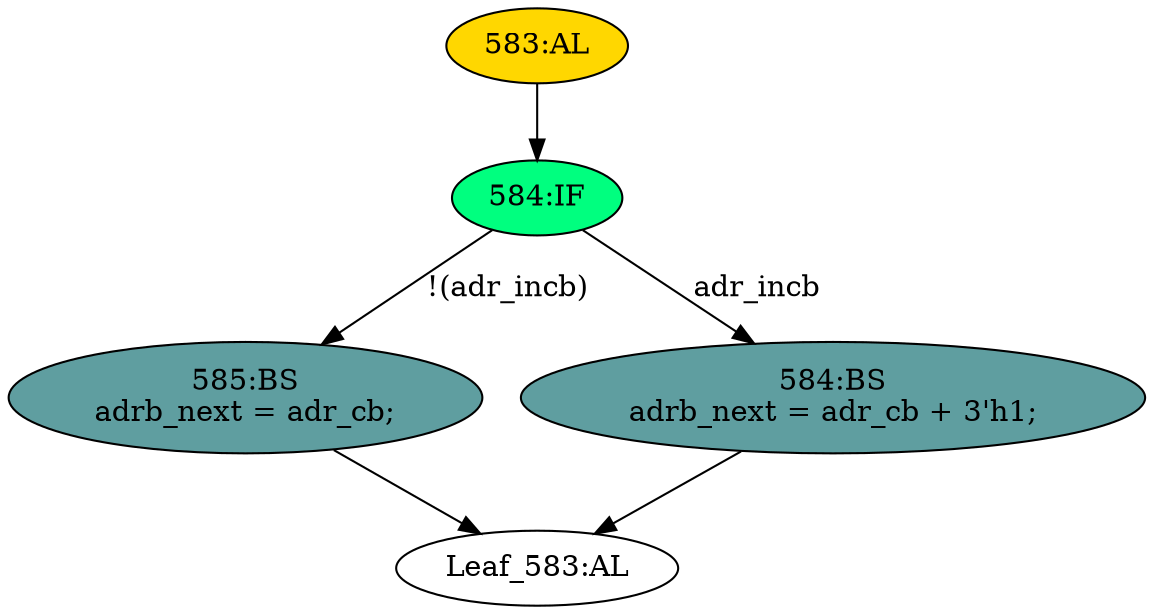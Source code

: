 strict digraph "" {
	node [label="\N"];
	"583:AL"	 [ast="<pyverilog.vparser.ast.Always object at 0x7fa020e95f10>",
		clk_sens=False,
		fillcolor=gold,
		label="583:AL",
		sens="['adr_incb', 'adr_cb']",
		statements="[]",
		style=filled,
		typ=Always,
		use_var="['adr_cb', 'adr_incb']"];
	"584:IF"	 [ast="<pyverilog.vparser.ast.IfStatement object at 0x7fa020e2a0d0>",
		fillcolor=springgreen,
		label="584:IF",
		statements="[]",
		style=filled,
		typ=IfStatement];
	"583:AL" -> "584:IF"	 [cond="[]",
		lineno=None];
	"585:BS"	 [ast="<pyverilog.vparser.ast.BlockingSubstitution object at 0x7fa020e2a150>",
		fillcolor=cadetblue,
		label="585:BS
adrb_next = adr_cb;",
		statements="[<pyverilog.vparser.ast.BlockingSubstitution object at 0x7fa020e2a150>]",
		style=filled,
		typ=BlockingSubstitution];
	"Leaf_583:AL"	 [def_var="['adrb_next']",
		label="Leaf_583:AL"];
	"585:BS" -> "Leaf_583:AL"	 [cond="[]",
		lineno=None];
	"584:IF" -> "585:BS"	 [cond="['adr_incb']",
		label="!(adr_incb)",
		lineno=584];
	"584:BS"	 [ast="<pyverilog.vparser.ast.BlockingSubstitution object at 0x7fa020e2a310>",
		fillcolor=cadetblue,
		label="584:BS
adrb_next = adr_cb + 3'h1;",
		statements="[<pyverilog.vparser.ast.BlockingSubstitution object at 0x7fa020e2a310>]",
		style=filled,
		typ=BlockingSubstitution];
	"584:IF" -> "584:BS"	 [cond="['adr_incb']",
		label=adr_incb,
		lineno=584];
	"584:BS" -> "Leaf_583:AL"	 [cond="[]",
		lineno=None];
}
